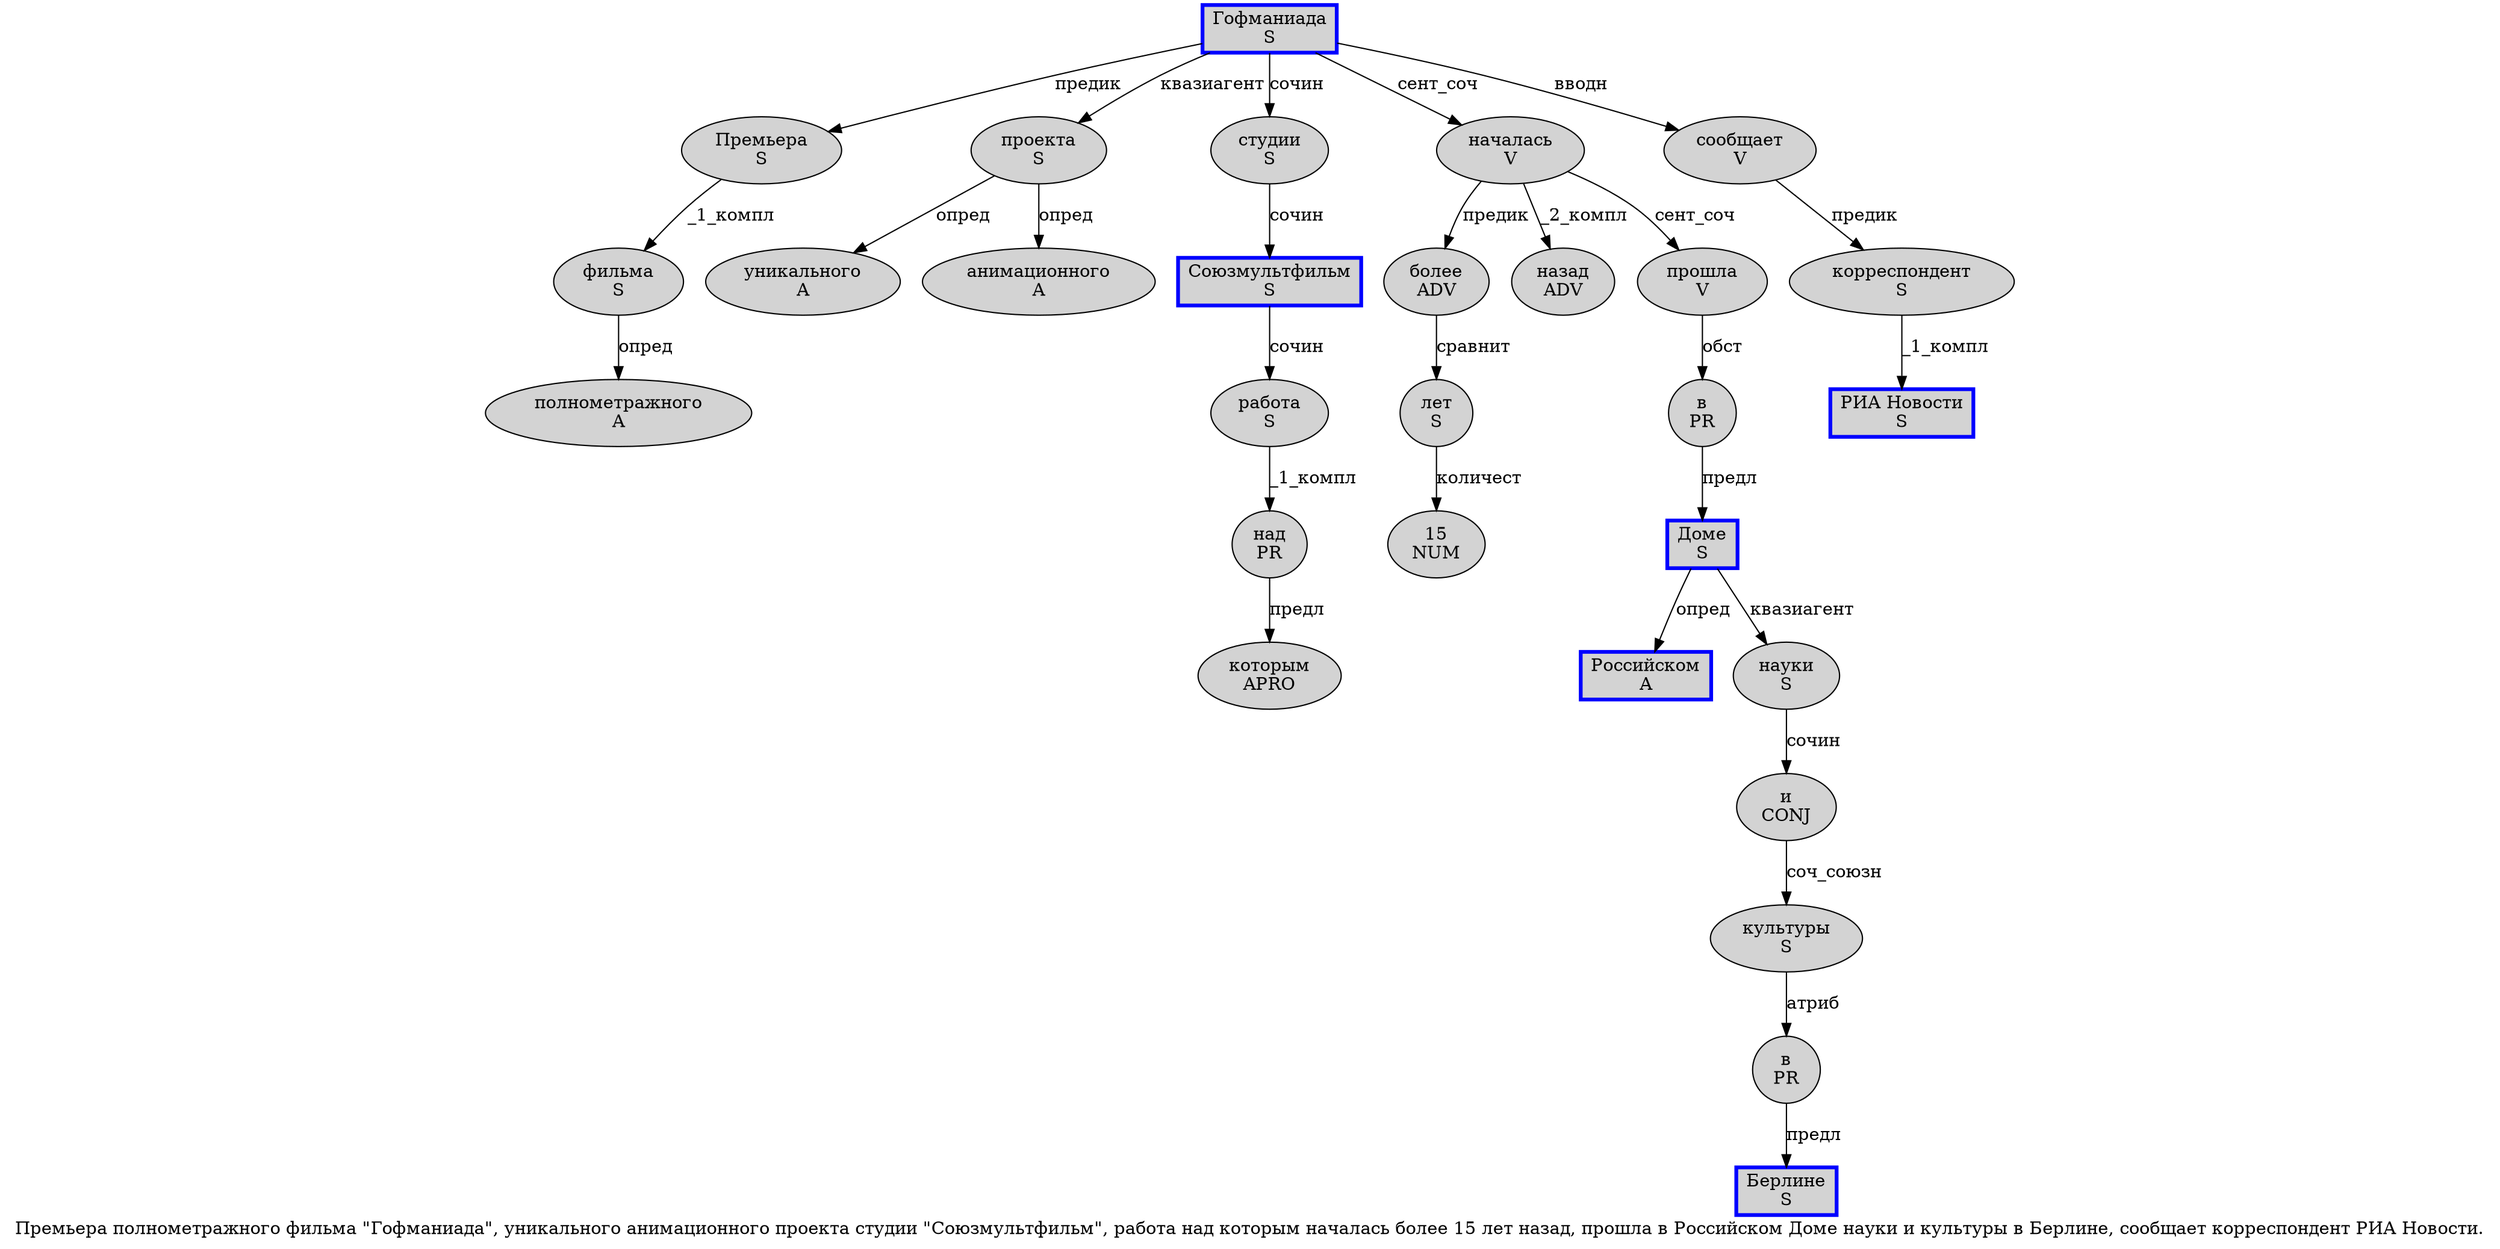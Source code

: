 digraph SENTENCE_1587 {
	graph [label="Премьера полнометражного фильма \"Гофманиада\", уникального анимационного проекта студии \"Союзмультфильм\", работа над которым началась более 15 лет назад, прошла в Российском Доме науки и культуры в Берлине, сообщает корреспондент РИА Новости."]
	node [style=filled]
		0 [label="Премьера
S" color="" fillcolor=lightgray penwidth=1 shape=ellipse]
		1 [label="полнометражного
A" color="" fillcolor=lightgray penwidth=1 shape=ellipse]
		2 [label="фильма
S" color="" fillcolor=lightgray penwidth=1 shape=ellipse]
		4 [label="Гофманиада
S" color=blue fillcolor=lightgray penwidth=3 shape=box]
		7 [label="уникального
A" color="" fillcolor=lightgray penwidth=1 shape=ellipse]
		8 [label="анимационного
A" color="" fillcolor=lightgray penwidth=1 shape=ellipse]
		9 [label="проекта
S" color="" fillcolor=lightgray penwidth=1 shape=ellipse]
		10 [label="студии
S" color="" fillcolor=lightgray penwidth=1 shape=ellipse]
		12 [label="Союзмультфильм
S" color=blue fillcolor=lightgray penwidth=3 shape=box]
		15 [label="работа
S" color="" fillcolor=lightgray penwidth=1 shape=ellipse]
		16 [label="над
PR" color="" fillcolor=lightgray penwidth=1 shape=ellipse]
		17 [label="которым
APRO" color="" fillcolor=lightgray penwidth=1 shape=ellipse]
		18 [label="началась
V" color="" fillcolor=lightgray penwidth=1 shape=ellipse]
		19 [label="более
ADV" color="" fillcolor=lightgray penwidth=1 shape=ellipse]
		20 [label="15
NUM" color="" fillcolor=lightgray penwidth=1 shape=ellipse]
		21 [label="лет
S" color="" fillcolor=lightgray penwidth=1 shape=ellipse]
		22 [label="назад
ADV" color="" fillcolor=lightgray penwidth=1 shape=ellipse]
		24 [label="прошла
V" color="" fillcolor=lightgray penwidth=1 shape=ellipse]
		25 [label="в
PR" color="" fillcolor=lightgray penwidth=1 shape=ellipse]
		26 [label="Российском
A" color=blue fillcolor=lightgray penwidth=3 shape=box]
		27 [label="Доме
S" color=blue fillcolor=lightgray penwidth=3 shape=box]
		28 [label="науки
S" color="" fillcolor=lightgray penwidth=1 shape=ellipse]
		29 [label="и
CONJ" color="" fillcolor=lightgray penwidth=1 shape=ellipse]
		30 [label="культуры
S" color="" fillcolor=lightgray penwidth=1 shape=ellipse]
		31 [label="в
PR" color="" fillcolor=lightgray penwidth=1 shape=ellipse]
		32 [label="Берлине
S" color=blue fillcolor=lightgray penwidth=3 shape=box]
		34 [label="сообщает
V" color="" fillcolor=lightgray penwidth=1 shape=ellipse]
		35 [label="корреспондент
S" color="" fillcolor=lightgray penwidth=1 shape=ellipse]
		36 [label="РИА Новости
S" color=blue fillcolor=lightgray penwidth=3 shape=box]
			15 -> 16 [label="_1_компл"]
			28 -> 29 [label="сочин"]
			19 -> 21 [label="сравнит"]
			29 -> 30 [label="соч_союзн"]
			21 -> 20 [label="количест"]
			4 -> 0 [label="предик"]
			4 -> 9 [label="квазиагент"]
			4 -> 10 [label="сочин"]
			4 -> 18 [label="сент_соч"]
			4 -> 34 [label="вводн"]
			35 -> 36 [label="_1_компл"]
			16 -> 17 [label="предл"]
			18 -> 19 [label="предик"]
			18 -> 22 [label="_2_компл"]
			18 -> 24 [label="сент_соч"]
			24 -> 25 [label="обст"]
			31 -> 32 [label="предл"]
			12 -> 15 [label="сочин"]
			34 -> 35 [label="предик"]
			2 -> 1 [label="опред"]
			30 -> 31 [label="атриб"]
			9 -> 7 [label="опред"]
			9 -> 8 [label="опред"]
			27 -> 26 [label="опред"]
			27 -> 28 [label="квазиагент"]
			10 -> 12 [label="сочин"]
			0 -> 2 [label="_1_компл"]
			25 -> 27 [label="предл"]
}